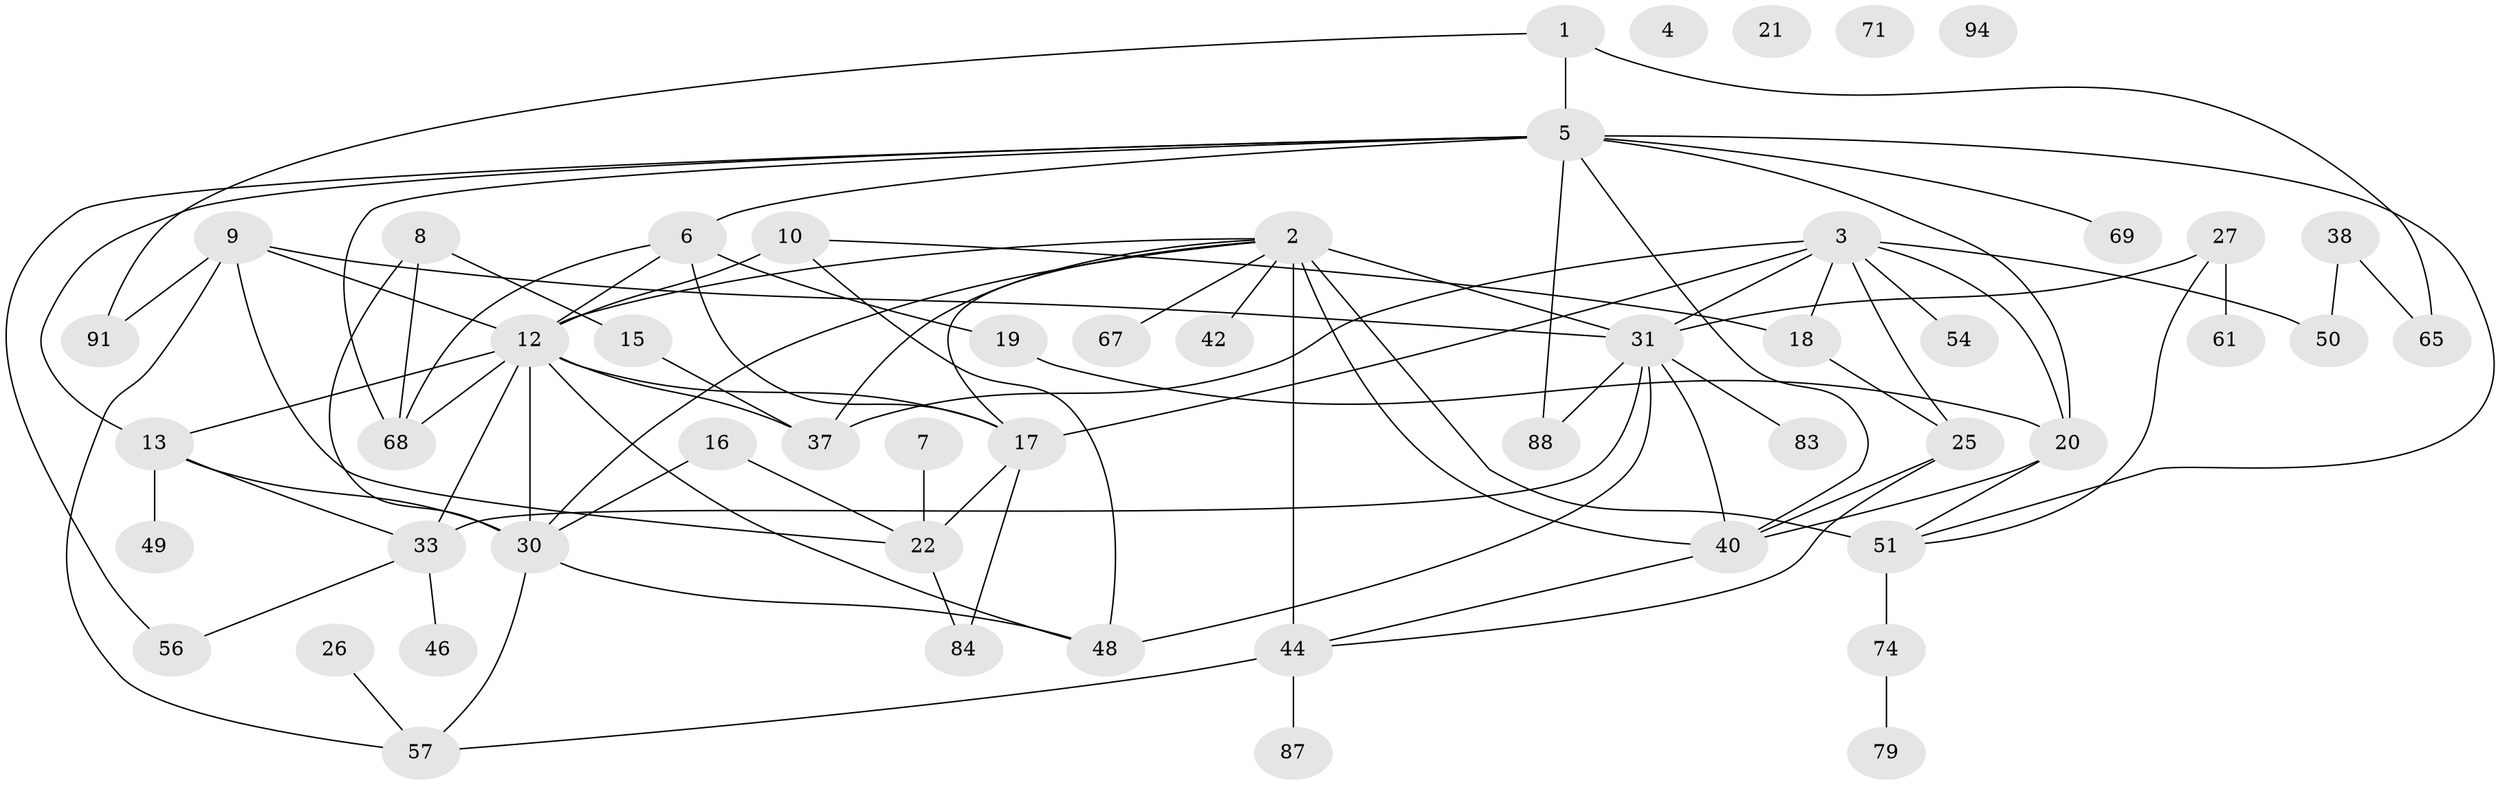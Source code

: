 // original degree distribution, {3: 0.25471698113207547, 7: 0.009433962264150943, 6: 0.05660377358490566, 0: 0.03773584905660377, 4: 0.1320754716981132, 1: 0.16981132075471697, 2: 0.24528301886792453, 5: 0.08490566037735849, 9: 0.009433962264150943}
// Generated by graph-tools (version 1.1) at 2025/13/03/09/25 04:13:02]
// undirected, 53 vertices, 88 edges
graph export_dot {
graph [start="1"]
  node [color=gray90,style=filled];
  1;
  2 [super="+59+98+32+29+28+55"];
  3 [super="+77+23"];
  4;
  5 [super="+106+14+43+24"];
  6 [super="+35"];
  7;
  8 [super="+11"];
  9 [super="+85"];
  10;
  12 [super="+36"];
  13 [super="+45+34"];
  15 [super="+93"];
  16 [super="+73+41+78"];
  17 [super="+62"];
  18;
  19;
  20 [super="+53"];
  21;
  22 [super="+80"];
  25;
  26;
  27;
  30 [super="+104"];
  31 [super="+39"];
  33 [super="+100+97"];
  37;
  38 [super="+47"];
  40 [super="+64"];
  42;
  44 [super="+81"];
  46;
  48 [super="+75"];
  49;
  50 [super="+70"];
  51 [super="+76+52"];
  54;
  56;
  57 [super="+58"];
  61;
  65;
  67;
  68 [super="+95"];
  69;
  71;
  74;
  79;
  83;
  84;
  87;
  88;
  91 [super="+102"];
  94;
  1 -- 65;
  1 -- 91;
  1 -- 5;
  2 -- 67;
  2 -- 44 [weight=2];
  2 -- 37 [weight=2];
  2 -- 31 [weight=2];
  2 -- 51 [weight=4];
  2 -- 17;
  2 -- 12;
  2 -- 40;
  2 -- 30;
  2 -- 42;
  3 -- 17;
  3 -- 25;
  3 -- 37;
  3 -- 18;
  3 -- 50;
  3 -- 54;
  3 -- 20;
  3 -- 31;
  5 -- 40;
  5 -- 6;
  5 -- 68;
  5 -- 13;
  5 -- 88;
  5 -- 51;
  5 -- 69;
  5 -- 56;
  5 -- 20;
  6 -- 19;
  6 -- 68;
  6 -- 17;
  6 -- 12;
  7 -- 22;
  8 -- 15;
  8 -- 68;
  8 -- 30;
  9 -- 22;
  9 -- 91;
  9 -- 12;
  9 -- 57;
  9 -- 31;
  10 -- 18;
  10 -- 12;
  10 -- 48;
  12 -- 17 [weight=2];
  12 -- 33;
  12 -- 68 [weight=2];
  12 -- 37;
  12 -- 48;
  12 -- 30 [weight=3];
  12 -- 13;
  13 -- 33;
  13 -- 49;
  13 -- 30;
  15 -- 37;
  16 -- 22;
  16 -- 30;
  17 -- 84;
  17 -- 22;
  18 -- 25;
  19 -- 20;
  20 -- 40;
  20 -- 51;
  22 -- 84;
  25 -- 44;
  25 -- 40;
  26 -- 57;
  27 -- 61;
  27 -- 51;
  27 -- 31;
  30 -- 57;
  30 -- 48;
  31 -- 33;
  31 -- 40;
  31 -- 48 [weight=2];
  31 -- 83;
  31 -- 88;
  33 -- 56;
  33 -- 46;
  38 -- 65;
  38 -- 50;
  40 -- 44;
  44 -- 87;
  44 -- 57;
  51 -- 74;
  74 -- 79;
}
